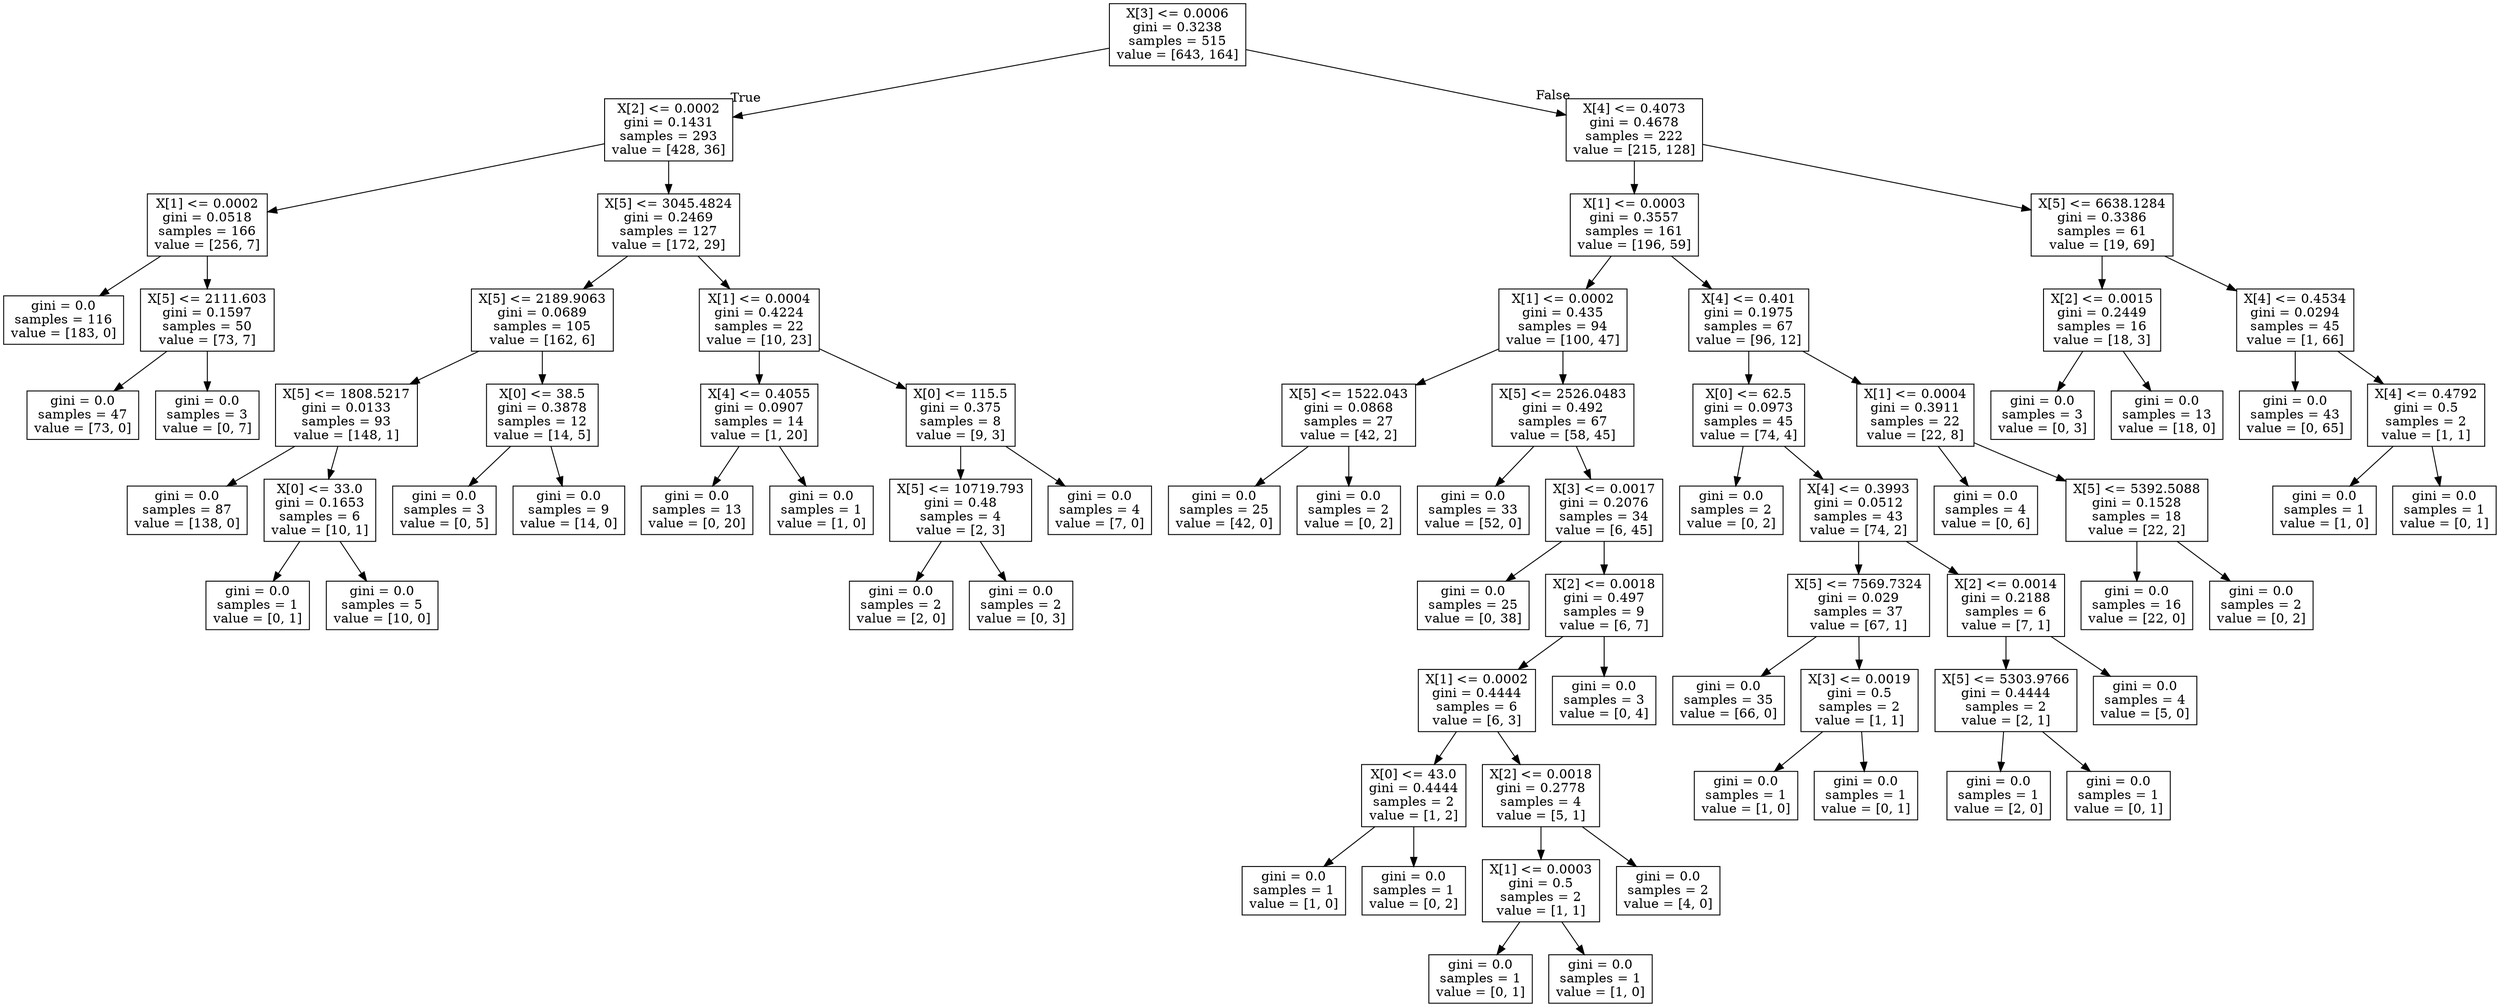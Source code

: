 digraph Tree {
node [shape=box] ;
0 [label="X[3] <= 0.0006\ngini = 0.3238\nsamples = 515\nvalue = [643, 164]"] ;
1 [label="X[2] <= 0.0002\ngini = 0.1431\nsamples = 293\nvalue = [428, 36]"] ;
0 -> 1 [labeldistance=2.5, labelangle=45, headlabel="True"] ;
2 [label="X[1] <= 0.0002\ngini = 0.0518\nsamples = 166\nvalue = [256, 7]"] ;
1 -> 2 ;
3 [label="gini = 0.0\nsamples = 116\nvalue = [183, 0]"] ;
2 -> 3 ;
4 [label="X[5] <= 2111.603\ngini = 0.1597\nsamples = 50\nvalue = [73, 7]"] ;
2 -> 4 ;
5 [label="gini = 0.0\nsamples = 47\nvalue = [73, 0]"] ;
4 -> 5 ;
6 [label="gini = 0.0\nsamples = 3\nvalue = [0, 7]"] ;
4 -> 6 ;
7 [label="X[5] <= 3045.4824\ngini = 0.2469\nsamples = 127\nvalue = [172, 29]"] ;
1 -> 7 ;
8 [label="X[5] <= 2189.9063\ngini = 0.0689\nsamples = 105\nvalue = [162, 6]"] ;
7 -> 8 ;
9 [label="X[5] <= 1808.5217\ngini = 0.0133\nsamples = 93\nvalue = [148, 1]"] ;
8 -> 9 ;
10 [label="gini = 0.0\nsamples = 87\nvalue = [138, 0]"] ;
9 -> 10 ;
11 [label="X[0] <= 33.0\ngini = 0.1653\nsamples = 6\nvalue = [10, 1]"] ;
9 -> 11 ;
12 [label="gini = 0.0\nsamples = 1\nvalue = [0, 1]"] ;
11 -> 12 ;
13 [label="gini = 0.0\nsamples = 5\nvalue = [10, 0]"] ;
11 -> 13 ;
14 [label="X[0] <= 38.5\ngini = 0.3878\nsamples = 12\nvalue = [14, 5]"] ;
8 -> 14 ;
15 [label="gini = 0.0\nsamples = 3\nvalue = [0, 5]"] ;
14 -> 15 ;
16 [label="gini = 0.0\nsamples = 9\nvalue = [14, 0]"] ;
14 -> 16 ;
17 [label="X[1] <= 0.0004\ngini = 0.4224\nsamples = 22\nvalue = [10, 23]"] ;
7 -> 17 ;
18 [label="X[4] <= 0.4055\ngini = 0.0907\nsamples = 14\nvalue = [1, 20]"] ;
17 -> 18 ;
19 [label="gini = 0.0\nsamples = 13\nvalue = [0, 20]"] ;
18 -> 19 ;
20 [label="gini = 0.0\nsamples = 1\nvalue = [1, 0]"] ;
18 -> 20 ;
21 [label="X[0] <= 115.5\ngini = 0.375\nsamples = 8\nvalue = [9, 3]"] ;
17 -> 21 ;
22 [label="X[5] <= 10719.793\ngini = 0.48\nsamples = 4\nvalue = [2, 3]"] ;
21 -> 22 ;
23 [label="gini = 0.0\nsamples = 2\nvalue = [2, 0]"] ;
22 -> 23 ;
24 [label="gini = 0.0\nsamples = 2\nvalue = [0, 3]"] ;
22 -> 24 ;
25 [label="gini = 0.0\nsamples = 4\nvalue = [7, 0]"] ;
21 -> 25 ;
26 [label="X[4] <= 0.4073\ngini = 0.4678\nsamples = 222\nvalue = [215, 128]"] ;
0 -> 26 [labeldistance=2.5, labelangle=-45, headlabel="False"] ;
27 [label="X[1] <= 0.0003\ngini = 0.3557\nsamples = 161\nvalue = [196, 59]"] ;
26 -> 27 ;
28 [label="X[1] <= 0.0002\ngini = 0.435\nsamples = 94\nvalue = [100, 47]"] ;
27 -> 28 ;
29 [label="X[5] <= 1522.043\ngini = 0.0868\nsamples = 27\nvalue = [42, 2]"] ;
28 -> 29 ;
30 [label="gini = 0.0\nsamples = 25\nvalue = [42, 0]"] ;
29 -> 30 ;
31 [label="gini = 0.0\nsamples = 2\nvalue = [0, 2]"] ;
29 -> 31 ;
32 [label="X[5] <= 2526.0483\ngini = 0.492\nsamples = 67\nvalue = [58, 45]"] ;
28 -> 32 ;
33 [label="gini = 0.0\nsamples = 33\nvalue = [52, 0]"] ;
32 -> 33 ;
34 [label="X[3] <= 0.0017\ngini = 0.2076\nsamples = 34\nvalue = [6, 45]"] ;
32 -> 34 ;
35 [label="gini = 0.0\nsamples = 25\nvalue = [0, 38]"] ;
34 -> 35 ;
36 [label="X[2] <= 0.0018\ngini = 0.497\nsamples = 9\nvalue = [6, 7]"] ;
34 -> 36 ;
37 [label="X[1] <= 0.0002\ngini = 0.4444\nsamples = 6\nvalue = [6, 3]"] ;
36 -> 37 ;
38 [label="X[0] <= 43.0\ngini = 0.4444\nsamples = 2\nvalue = [1, 2]"] ;
37 -> 38 ;
39 [label="gini = 0.0\nsamples = 1\nvalue = [1, 0]"] ;
38 -> 39 ;
40 [label="gini = 0.0\nsamples = 1\nvalue = [0, 2]"] ;
38 -> 40 ;
41 [label="X[2] <= 0.0018\ngini = 0.2778\nsamples = 4\nvalue = [5, 1]"] ;
37 -> 41 ;
42 [label="X[1] <= 0.0003\ngini = 0.5\nsamples = 2\nvalue = [1, 1]"] ;
41 -> 42 ;
43 [label="gini = 0.0\nsamples = 1\nvalue = [0, 1]"] ;
42 -> 43 ;
44 [label="gini = 0.0\nsamples = 1\nvalue = [1, 0]"] ;
42 -> 44 ;
45 [label="gini = 0.0\nsamples = 2\nvalue = [4, 0]"] ;
41 -> 45 ;
46 [label="gini = 0.0\nsamples = 3\nvalue = [0, 4]"] ;
36 -> 46 ;
47 [label="X[4] <= 0.401\ngini = 0.1975\nsamples = 67\nvalue = [96, 12]"] ;
27 -> 47 ;
48 [label="X[0] <= 62.5\ngini = 0.0973\nsamples = 45\nvalue = [74, 4]"] ;
47 -> 48 ;
49 [label="gini = 0.0\nsamples = 2\nvalue = [0, 2]"] ;
48 -> 49 ;
50 [label="X[4] <= 0.3993\ngini = 0.0512\nsamples = 43\nvalue = [74, 2]"] ;
48 -> 50 ;
51 [label="X[5] <= 7569.7324\ngini = 0.029\nsamples = 37\nvalue = [67, 1]"] ;
50 -> 51 ;
52 [label="gini = 0.0\nsamples = 35\nvalue = [66, 0]"] ;
51 -> 52 ;
53 [label="X[3] <= 0.0019\ngini = 0.5\nsamples = 2\nvalue = [1, 1]"] ;
51 -> 53 ;
54 [label="gini = 0.0\nsamples = 1\nvalue = [1, 0]"] ;
53 -> 54 ;
55 [label="gini = 0.0\nsamples = 1\nvalue = [0, 1]"] ;
53 -> 55 ;
56 [label="X[2] <= 0.0014\ngini = 0.2188\nsamples = 6\nvalue = [7, 1]"] ;
50 -> 56 ;
57 [label="X[5] <= 5303.9766\ngini = 0.4444\nsamples = 2\nvalue = [2, 1]"] ;
56 -> 57 ;
58 [label="gini = 0.0\nsamples = 1\nvalue = [2, 0]"] ;
57 -> 58 ;
59 [label="gini = 0.0\nsamples = 1\nvalue = [0, 1]"] ;
57 -> 59 ;
60 [label="gini = 0.0\nsamples = 4\nvalue = [5, 0]"] ;
56 -> 60 ;
61 [label="X[1] <= 0.0004\ngini = 0.3911\nsamples = 22\nvalue = [22, 8]"] ;
47 -> 61 ;
62 [label="gini = 0.0\nsamples = 4\nvalue = [0, 6]"] ;
61 -> 62 ;
63 [label="X[5] <= 5392.5088\ngini = 0.1528\nsamples = 18\nvalue = [22, 2]"] ;
61 -> 63 ;
64 [label="gini = 0.0\nsamples = 16\nvalue = [22, 0]"] ;
63 -> 64 ;
65 [label="gini = 0.0\nsamples = 2\nvalue = [0, 2]"] ;
63 -> 65 ;
66 [label="X[5] <= 6638.1284\ngini = 0.3386\nsamples = 61\nvalue = [19, 69]"] ;
26 -> 66 ;
67 [label="X[2] <= 0.0015\ngini = 0.2449\nsamples = 16\nvalue = [18, 3]"] ;
66 -> 67 ;
68 [label="gini = 0.0\nsamples = 3\nvalue = [0, 3]"] ;
67 -> 68 ;
69 [label="gini = 0.0\nsamples = 13\nvalue = [18, 0]"] ;
67 -> 69 ;
70 [label="X[4] <= 0.4534\ngini = 0.0294\nsamples = 45\nvalue = [1, 66]"] ;
66 -> 70 ;
71 [label="gini = 0.0\nsamples = 43\nvalue = [0, 65]"] ;
70 -> 71 ;
72 [label="X[4] <= 0.4792\ngini = 0.5\nsamples = 2\nvalue = [1, 1]"] ;
70 -> 72 ;
73 [label="gini = 0.0\nsamples = 1\nvalue = [1, 0]"] ;
72 -> 73 ;
74 [label="gini = 0.0\nsamples = 1\nvalue = [0, 1]"] ;
72 -> 74 ;
}